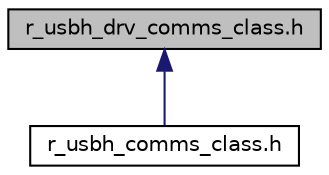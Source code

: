 digraph "r_usbh_drv_comms_class.h"
{
 // LATEX_PDF_SIZE
  edge [fontname="Helvetica",fontsize="10",labelfontname="Helvetica",labelfontsize="10"];
  node [fontname="Helvetica",fontsize="10",shape=record];
  Node1 [label="r_usbh_drv_comms_class.h",height=0.2,width=0.4,color="black", fillcolor="grey75", style="filled", fontcolor="black",tooltip=" "];
  Node1 -> Node2 [dir="back",color="midnightblue",fontsize="10",style="solid",fontname="Helvetica"];
  Node2 [label="r_usbh_comms_class.h",height=0.2,width=0.4,color="black", fillcolor="white", style="filled",URL="$d4/d8b/r__usbh__comms__class_8h.html",tooltip=" "];
}
